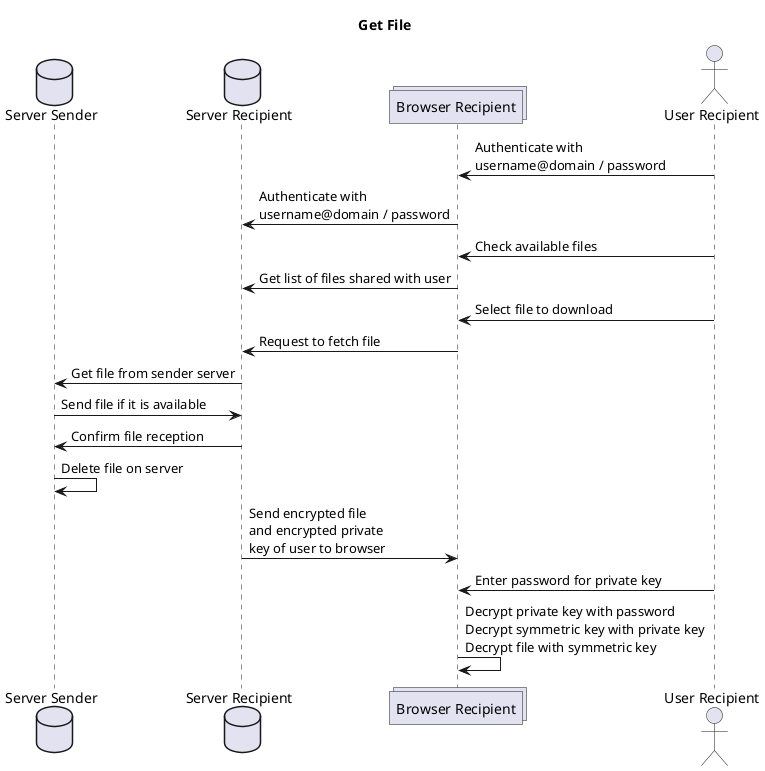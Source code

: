 @startuml
title Get File

database "Server Sender" as srvs
database "Server Recipient" as srvr
collections "Browser Recipient" as brwr
actor "User Recipient" as usrr

usrr -> brwr: Authenticate with \nusername@domain / password
brwr -> srvr: Authenticate with \nusername@domain / password
usrr -> brwr: Check available files
brwr -> srvr: Get list of files shared with user
usrr -> brwr: Select file to download
brwr -> srvr: Request to fetch file
srvr -> srvs: Get file from sender server
srvs -> srvr: Send file if it is available
srvr -> srvs: Confirm file reception
srvs -> srvs: Delete file on server
srvr -> brwr: Send encrypted file \nand encrypted private \nkey of user to browser
usrr -> brwr: Enter password for private key
brwr -> brwr: Decrypt private key with password \nDecrypt symmetric key with private key \nDecrypt file with symmetric key
@enduml